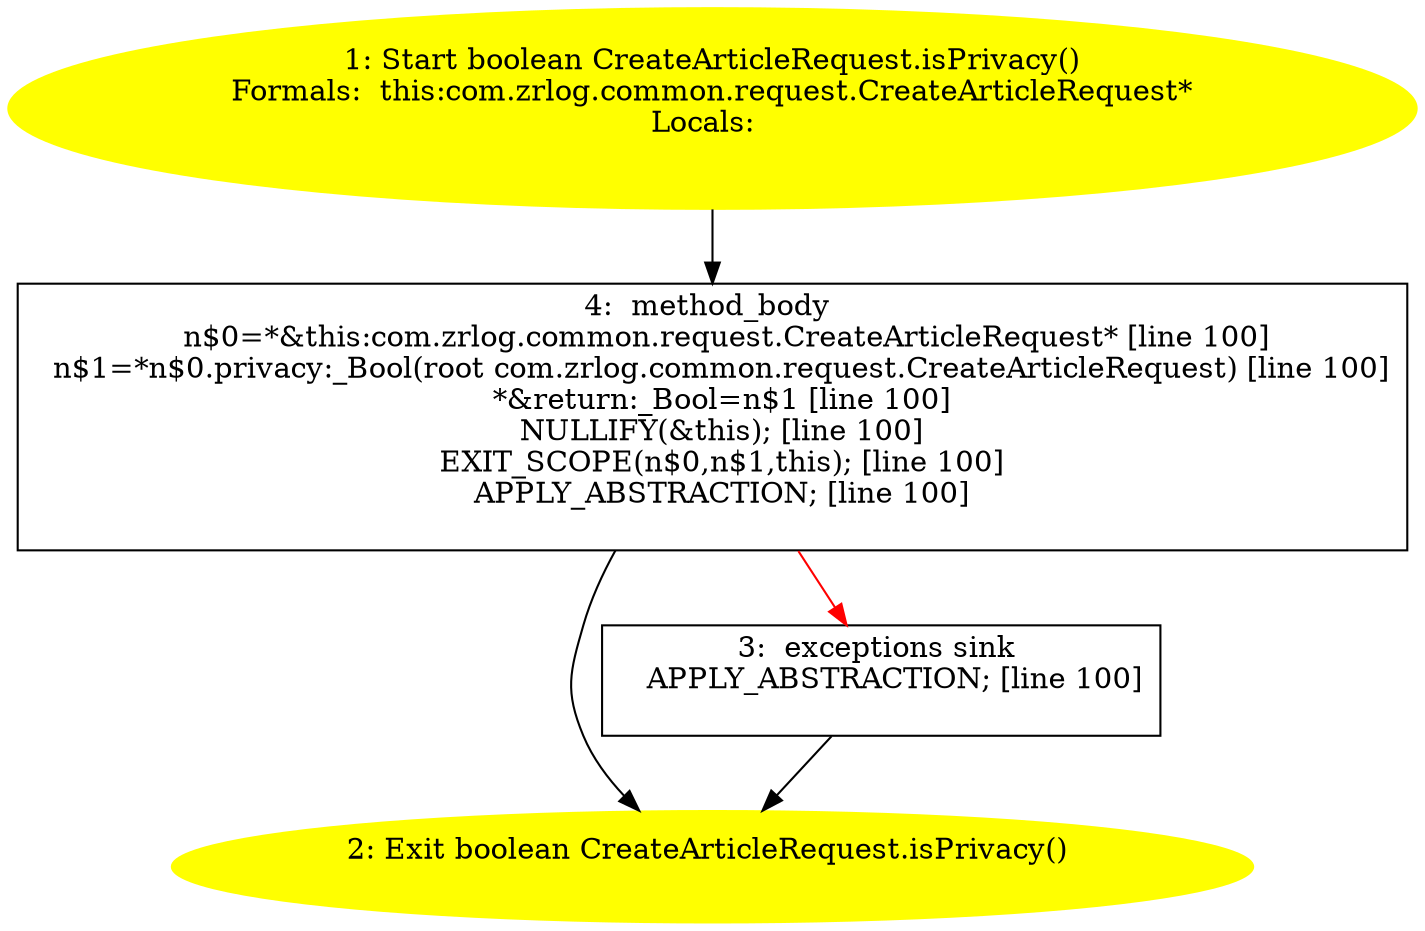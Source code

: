 /* @generated */
digraph cfg {
"com.zrlog.common.request.CreateArticleRequest.isPrivacy():boolean.f746348adb92624adc8988d846b30fb2_1" [label="1: Start boolean CreateArticleRequest.isPrivacy()\nFormals:  this:com.zrlog.common.request.CreateArticleRequest*\nLocals:  \n  " color=yellow style=filled]
	

	 "com.zrlog.common.request.CreateArticleRequest.isPrivacy():boolean.f746348adb92624adc8988d846b30fb2_1" -> "com.zrlog.common.request.CreateArticleRequest.isPrivacy():boolean.f746348adb92624adc8988d846b30fb2_4" ;
"com.zrlog.common.request.CreateArticleRequest.isPrivacy():boolean.f746348adb92624adc8988d846b30fb2_2" [label="2: Exit boolean CreateArticleRequest.isPrivacy() \n  " color=yellow style=filled]
	

"com.zrlog.common.request.CreateArticleRequest.isPrivacy():boolean.f746348adb92624adc8988d846b30fb2_3" [label="3:  exceptions sink \n   APPLY_ABSTRACTION; [line 100]\n " shape="box"]
	

	 "com.zrlog.common.request.CreateArticleRequest.isPrivacy():boolean.f746348adb92624adc8988d846b30fb2_3" -> "com.zrlog.common.request.CreateArticleRequest.isPrivacy():boolean.f746348adb92624adc8988d846b30fb2_2" ;
"com.zrlog.common.request.CreateArticleRequest.isPrivacy():boolean.f746348adb92624adc8988d846b30fb2_4" [label="4:  method_body \n   n$0=*&this:com.zrlog.common.request.CreateArticleRequest* [line 100]\n  n$1=*n$0.privacy:_Bool(root com.zrlog.common.request.CreateArticleRequest) [line 100]\n  *&return:_Bool=n$1 [line 100]\n  NULLIFY(&this); [line 100]\n  EXIT_SCOPE(n$0,n$1,this); [line 100]\n  APPLY_ABSTRACTION; [line 100]\n " shape="box"]
	

	 "com.zrlog.common.request.CreateArticleRequest.isPrivacy():boolean.f746348adb92624adc8988d846b30fb2_4" -> "com.zrlog.common.request.CreateArticleRequest.isPrivacy():boolean.f746348adb92624adc8988d846b30fb2_2" ;
	 "com.zrlog.common.request.CreateArticleRequest.isPrivacy():boolean.f746348adb92624adc8988d846b30fb2_4" -> "com.zrlog.common.request.CreateArticleRequest.isPrivacy():boolean.f746348adb92624adc8988d846b30fb2_3" [color="red" ];
}
